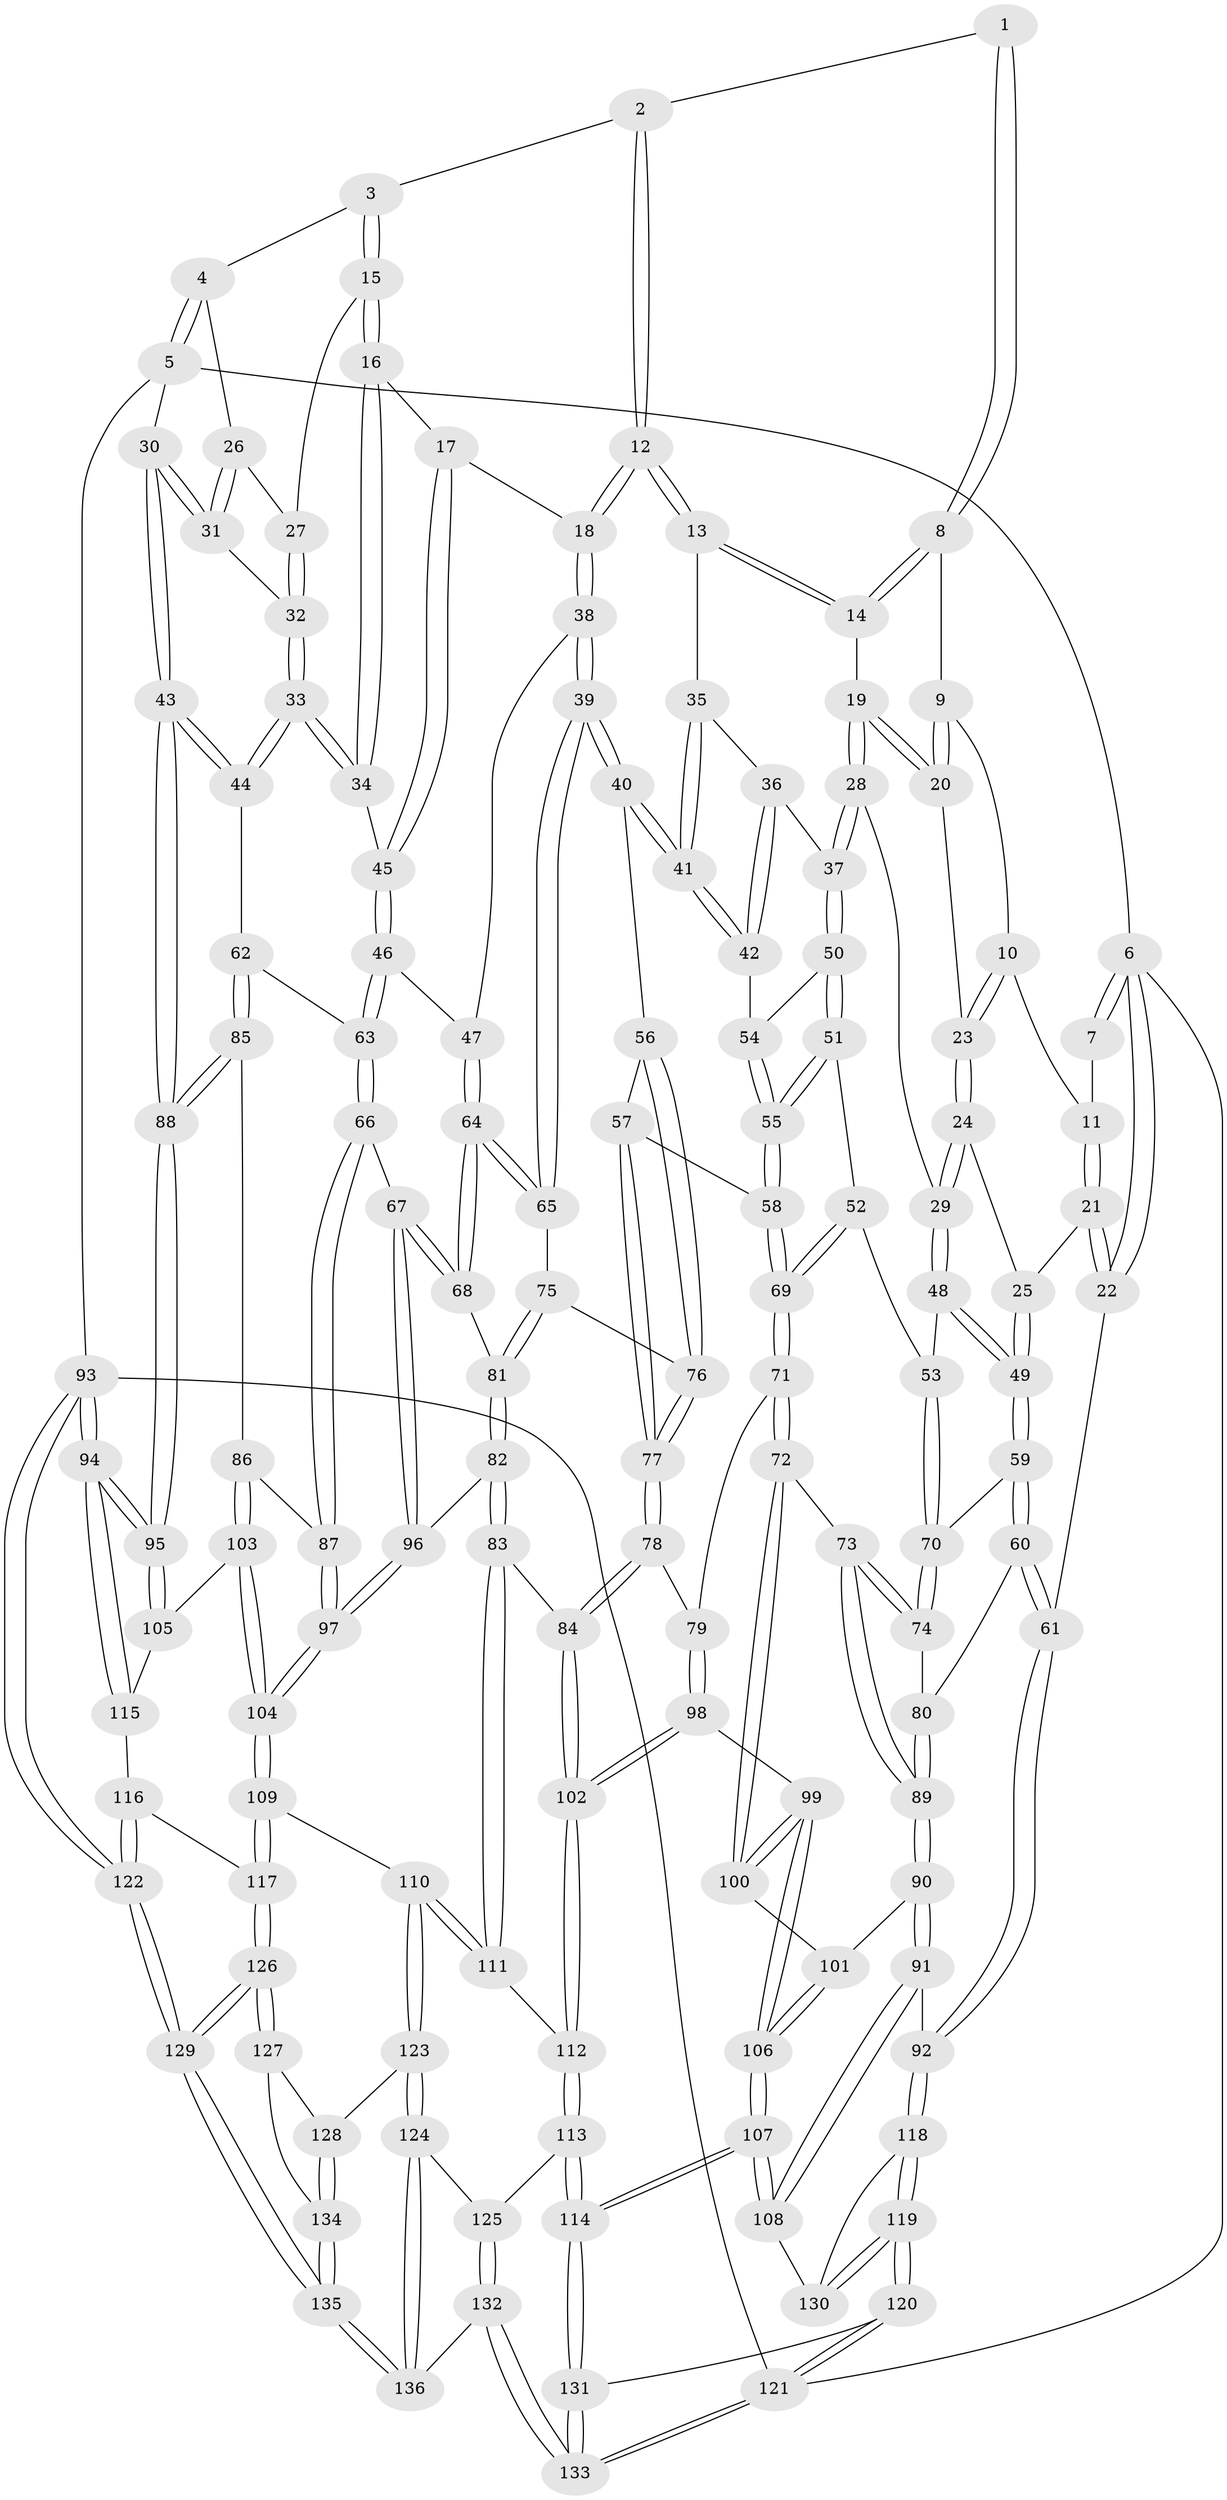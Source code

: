 // Generated by graph-tools (version 1.1) at 2025/51/03/09/25 03:51:09]
// undirected, 136 vertices, 337 edges
graph export_dot {
graph [start="1"]
  node [color=gray90,style=filled];
  1 [pos="+0.43033544260987705+0"];
  2 [pos="+0.587688342741627+0"];
  3 [pos="+0.6785584828678811+0"];
  4 [pos="+1+0"];
  5 [pos="+1+0"];
  6 [pos="+0+0"];
  7 [pos="+0+0"];
  8 [pos="+0.36115784071582974+0.028732042372095958"];
  9 [pos="+0.3310080034948029+0.05033261708809451"];
  10 [pos="+0.13627951856093962+0.07419571429240493"];
  11 [pos="+0.11779591767655885+0.06451364691020428"];
  12 [pos="+0.5769101767073174+0.23891796126766804"];
  13 [pos="+0.4589156328336701+0.22726757384943852"];
  14 [pos="+0.44637084575865243+0.2154615126683295"];
  15 [pos="+0.7324012981937014+0.19271664771400016"];
  16 [pos="+0.726127403696309+0.19821179812813855"];
  17 [pos="+0.6137693955624759+0.2420276459426332"];
  18 [pos="+0.5878453120998127+0.24823425675518832"];
  19 [pos="+0.2727230042842087+0.22115688694434715"];
  20 [pos="+0.2614132603946257+0.18739709564454352"];
  21 [pos="+0+0.2523391953754625"];
  22 [pos="+0+0.2934492152038891"];
  23 [pos="+0.18431879602364992+0.16132123858573175"];
  24 [pos="+0.1058546322396445+0.2850437952491295"];
  25 [pos="+0.017563870110230702+0.26986536642164327"];
  26 [pos="+0.7428067967164547+0.18963952201979914"];
  27 [pos="+0.7396663560684094+0.19100422330288275"];
  28 [pos="+0.2497268046804478+0.2972810881316883"];
  29 [pos="+0.16126516485210832+0.31915357257277316"];
  30 [pos="+1+0"];
  31 [pos="+0.9637479845076308+0.17105817520239858"];
  32 [pos="+0.8859681415780131+0.29922538355647316"];
  33 [pos="+0.8615045740148656+0.3684676188038328"];
  34 [pos="+0.8283865530679032+0.3648837337959749"];
  35 [pos="+0.4472051152606165+0.24368679810015623"];
  36 [pos="+0.37904912598390883+0.310914076523842"];
  37 [pos="+0.3061678374031449+0.3423479869642573"];
  38 [pos="+0.5949756480346133+0.34360574039610275"];
  39 [pos="+0.5368345263544535+0.42070826047145216"];
  40 [pos="+0.4521184774826757+0.4136384187989587"];
  41 [pos="+0.4431478770617087+0.40670226803128356"];
  42 [pos="+0.42361892131194473+0.40037554816983084"];
  43 [pos="+1+0.40103258575638023"];
  44 [pos="+0.8981119035008839+0.4165542567332474"];
  45 [pos="+0.8184852905931553+0.36732390839678875"];
  46 [pos="+0.7380648280520208+0.40577603381501703"];
  47 [pos="+0.6703931699907105+0.40089557731478653"];
  48 [pos="+0.16319448476452852+0.41350545786344767"];
  49 [pos="+0.11220793528100066+0.4577745766356953"];
  50 [pos="+0.3090785040978076+0.36735964728209075"];
  51 [pos="+0.300373962137406+0.42446087903315255"];
  52 [pos="+0.21164633366605018+0.44117955649156254"];
  53 [pos="+0.20565680527745084+0.4408358600821002"];
  54 [pos="+0.40895500604472595+0.4031196727945839"];
  55 [pos="+0.3294758858764128+0.47448316280332586"];
  56 [pos="+0.4165233675041643+0.47152426675785647"];
  57 [pos="+0.34467348946099263+0.484776277717975"];
  58 [pos="+0.3319703566955717+0.4835462653415164"];
  59 [pos="+0.10253247703357457+0.46838725754626337"];
  60 [pos="+0.048343934425666334+0.5066457038683938"];
  61 [pos="+0+0.5106278514939194"];
  62 [pos="+0.8766351140171854+0.5074970772002257"];
  63 [pos="+0.7599954678809998+0.5074655236691569"];
  64 [pos="+0.667321933618875+0.5358813697178706"];
  65 [pos="+0.5368558517084292+0.42277079606163553"];
  66 [pos="+0.6970384045792892+0.56245537435694"];
  67 [pos="+0.6933682240280392+0.5632507426557882"];
  68 [pos="+0.6683437087341194+0.5408436660612065"];
  69 [pos="+0.29515237531908206+0.5662740828021743"];
  70 [pos="+0.19934705293946303+0.5234032035891977"];
  71 [pos="+0.294869954638545+0.5672695887313407"];
  72 [pos="+0.2714456110602087+0.5792317896639001"];
  73 [pos="+0.2547538983287468+0.5782226127868855"];
  74 [pos="+0.2060904177214466+0.5450349820428215"];
  75 [pos="+0.5208422259315086+0.5164995965334656"];
  76 [pos="+0.46031453734620176+0.5285905992676385"];
  77 [pos="+0.4359662154023736+0.5502689576844277"];
  78 [pos="+0.4045090932206772+0.6153751967839546"];
  79 [pos="+0.353327485221038+0.6012202703347346"];
  80 [pos="+0.11194219818331971+0.5601132032849698"];
  81 [pos="+0.5453069002546163+0.5533275442899851"];
  82 [pos="+0.5332769927577136+0.6633402792756998"];
  83 [pos="+0.5296345571882377+0.672815390549483"];
  84 [pos="+0.4291000872684497+0.6488997237492227"];
  85 [pos="+0.8813039001730543+0.525445108419818"];
  86 [pos="+0.8494673668654258+0.6203138851874338"];
  87 [pos="+0.8075766981470954+0.6122620237914519"];
  88 [pos="+1+0.6494615432159672"];
  89 [pos="+0.14055377506013159+0.6620744360788159"];
  90 [pos="+0.14040701539171674+0.6625255436260394"];
  91 [pos="+0+0.6847324547084652"];
  92 [pos="+0+0.6377608568762113"];
  93 [pos="+1+1"];
  94 [pos="+1+1"];
  95 [pos="+1+0.9015516146009983"];
  96 [pos="+0.6879304694969278+0.5834196088794642"];
  97 [pos="+0.6944140228525799+0.6900407923829754"];
  98 [pos="+0.3202605700440228+0.7109325883124228"];
  99 [pos="+0.28000824405976804+0.7131742132363699"];
  100 [pos="+0.26875592017299865+0.6551348736351116"];
  101 [pos="+0.15519426013708598+0.689744038707324"];
  102 [pos="+0.3766015385947606+0.7295113049015924"];
  103 [pos="+0.8622188702366856+0.6633985241704847"];
  104 [pos="+0.6902395661882709+0.7253381861366451"];
  105 [pos="+0.8909600620981118+0.6978003978504965"];
  106 [pos="+0.19834026169589297+0.8083589431344651"];
  107 [pos="+0.1920747116979045+0.8526178304006515"];
  108 [pos="+0.14514109881251488+0.8309450386809369"];
  109 [pos="+0.6779661137924637+0.7479082263477203"];
  110 [pos="+0.5683170910797044+0.7502298643834097"];
  111 [pos="+0.5535699691092092+0.7247789206120533"];
  112 [pos="+0.381567250848579+0.748870292568112"];
  113 [pos="+0.38852775871336787+0.8414446268828861"];
  114 [pos="+0.2092892705565385+0.9033161312875849"];
  115 [pos="+0.7898108308520241+0.7748209116497432"];
  116 [pos="+0.7798183251613576+0.7764664074672532"];
  117 [pos="+0.702555662817559+0.7780759208943885"];
  118 [pos="+0+0.7128707170888043"];
  119 [pos="+0+0.8752266193350496"];
  120 [pos="+0+0.9422143925781287"];
  121 [pos="+0+1"];
  122 [pos="+1+1"];
  123 [pos="+0.5127956675620354+0.8526021504138104"];
  124 [pos="+0.4976082432627241+0.8592324893645548"];
  125 [pos="+0.4368819705880473+0.8553818685886471"];
  126 [pos="+0.7398949755500581+0.9584543439845093"];
  127 [pos="+0.6016388669778205+0.9048408649674851"];
  128 [pos="+0.5223874070360622+0.8605446560910266"];
  129 [pos="+1+1"];
  130 [pos="+0.10725343282222989+0.8296303624145005"];
  131 [pos="+0.2084552950127683+0.9066493427817176"];
  132 [pos="+0.32362267280632934+1"];
  133 [pos="+0.2366247706786083+1"];
  134 [pos="+0.5736846708995605+1"];
  135 [pos="+0.6140374007421427+1"];
  136 [pos="+0.4518921165787841+1"];
  1 -- 2;
  1 -- 8;
  1 -- 8;
  2 -- 3;
  2 -- 12;
  2 -- 12;
  3 -- 4;
  3 -- 15;
  3 -- 15;
  4 -- 5;
  4 -- 5;
  4 -- 26;
  5 -- 6;
  5 -- 30;
  5 -- 93;
  6 -- 7;
  6 -- 7;
  6 -- 22;
  6 -- 22;
  6 -- 121;
  7 -- 11;
  8 -- 9;
  8 -- 14;
  8 -- 14;
  9 -- 10;
  9 -- 20;
  9 -- 20;
  10 -- 11;
  10 -- 23;
  10 -- 23;
  11 -- 21;
  11 -- 21;
  12 -- 13;
  12 -- 13;
  12 -- 18;
  12 -- 18;
  13 -- 14;
  13 -- 14;
  13 -- 35;
  14 -- 19;
  15 -- 16;
  15 -- 16;
  15 -- 27;
  16 -- 17;
  16 -- 34;
  16 -- 34;
  17 -- 18;
  17 -- 45;
  17 -- 45;
  18 -- 38;
  18 -- 38;
  19 -- 20;
  19 -- 20;
  19 -- 28;
  19 -- 28;
  20 -- 23;
  21 -- 22;
  21 -- 22;
  21 -- 25;
  22 -- 61;
  23 -- 24;
  23 -- 24;
  24 -- 25;
  24 -- 29;
  24 -- 29;
  25 -- 49;
  25 -- 49;
  26 -- 27;
  26 -- 31;
  26 -- 31;
  27 -- 32;
  27 -- 32;
  28 -- 29;
  28 -- 37;
  28 -- 37;
  29 -- 48;
  29 -- 48;
  30 -- 31;
  30 -- 31;
  30 -- 43;
  30 -- 43;
  31 -- 32;
  32 -- 33;
  32 -- 33;
  33 -- 34;
  33 -- 34;
  33 -- 44;
  33 -- 44;
  34 -- 45;
  35 -- 36;
  35 -- 41;
  35 -- 41;
  36 -- 37;
  36 -- 42;
  36 -- 42;
  37 -- 50;
  37 -- 50;
  38 -- 39;
  38 -- 39;
  38 -- 47;
  39 -- 40;
  39 -- 40;
  39 -- 65;
  39 -- 65;
  40 -- 41;
  40 -- 41;
  40 -- 56;
  41 -- 42;
  41 -- 42;
  42 -- 54;
  43 -- 44;
  43 -- 44;
  43 -- 88;
  43 -- 88;
  44 -- 62;
  45 -- 46;
  45 -- 46;
  46 -- 47;
  46 -- 63;
  46 -- 63;
  47 -- 64;
  47 -- 64;
  48 -- 49;
  48 -- 49;
  48 -- 53;
  49 -- 59;
  49 -- 59;
  50 -- 51;
  50 -- 51;
  50 -- 54;
  51 -- 52;
  51 -- 55;
  51 -- 55;
  52 -- 53;
  52 -- 69;
  52 -- 69;
  53 -- 70;
  53 -- 70;
  54 -- 55;
  54 -- 55;
  55 -- 58;
  55 -- 58;
  56 -- 57;
  56 -- 76;
  56 -- 76;
  57 -- 58;
  57 -- 77;
  57 -- 77;
  58 -- 69;
  58 -- 69;
  59 -- 60;
  59 -- 60;
  59 -- 70;
  60 -- 61;
  60 -- 61;
  60 -- 80;
  61 -- 92;
  61 -- 92;
  62 -- 63;
  62 -- 85;
  62 -- 85;
  63 -- 66;
  63 -- 66;
  64 -- 65;
  64 -- 65;
  64 -- 68;
  64 -- 68;
  65 -- 75;
  66 -- 67;
  66 -- 87;
  66 -- 87;
  67 -- 68;
  67 -- 68;
  67 -- 96;
  67 -- 96;
  68 -- 81;
  69 -- 71;
  69 -- 71;
  70 -- 74;
  70 -- 74;
  71 -- 72;
  71 -- 72;
  71 -- 79;
  72 -- 73;
  72 -- 100;
  72 -- 100;
  73 -- 74;
  73 -- 74;
  73 -- 89;
  73 -- 89;
  74 -- 80;
  75 -- 76;
  75 -- 81;
  75 -- 81;
  76 -- 77;
  76 -- 77;
  77 -- 78;
  77 -- 78;
  78 -- 79;
  78 -- 84;
  78 -- 84;
  79 -- 98;
  79 -- 98;
  80 -- 89;
  80 -- 89;
  81 -- 82;
  81 -- 82;
  82 -- 83;
  82 -- 83;
  82 -- 96;
  83 -- 84;
  83 -- 111;
  83 -- 111;
  84 -- 102;
  84 -- 102;
  85 -- 86;
  85 -- 88;
  85 -- 88;
  86 -- 87;
  86 -- 103;
  86 -- 103;
  87 -- 97;
  87 -- 97;
  88 -- 95;
  88 -- 95;
  89 -- 90;
  89 -- 90;
  90 -- 91;
  90 -- 91;
  90 -- 101;
  91 -- 92;
  91 -- 108;
  91 -- 108;
  92 -- 118;
  92 -- 118;
  93 -- 94;
  93 -- 94;
  93 -- 122;
  93 -- 122;
  93 -- 121;
  94 -- 95;
  94 -- 95;
  94 -- 115;
  94 -- 115;
  95 -- 105;
  95 -- 105;
  96 -- 97;
  96 -- 97;
  97 -- 104;
  97 -- 104;
  98 -- 99;
  98 -- 102;
  98 -- 102;
  99 -- 100;
  99 -- 100;
  99 -- 106;
  99 -- 106;
  100 -- 101;
  101 -- 106;
  101 -- 106;
  102 -- 112;
  102 -- 112;
  103 -- 104;
  103 -- 104;
  103 -- 105;
  104 -- 109;
  104 -- 109;
  105 -- 115;
  106 -- 107;
  106 -- 107;
  107 -- 108;
  107 -- 108;
  107 -- 114;
  107 -- 114;
  108 -- 130;
  109 -- 110;
  109 -- 117;
  109 -- 117;
  110 -- 111;
  110 -- 111;
  110 -- 123;
  110 -- 123;
  111 -- 112;
  112 -- 113;
  112 -- 113;
  113 -- 114;
  113 -- 114;
  113 -- 125;
  114 -- 131;
  114 -- 131;
  115 -- 116;
  116 -- 117;
  116 -- 122;
  116 -- 122;
  117 -- 126;
  117 -- 126;
  118 -- 119;
  118 -- 119;
  118 -- 130;
  119 -- 120;
  119 -- 120;
  119 -- 130;
  119 -- 130;
  120 -- 121;
  120 -- 121;
  120 -- 131;
  121 -- 133;
  121 -- 133;
  122 -- 129;
  122 -- 129;
  123 -- 124;
  123 -- 124;
  123 -- 128;
  124 -- 125;
  124 -- 136;
  124 -- 136;
  125 -- 132;
  125 -- 132;
  126 -- 127;
  126 -- 127;
  126 -- 129;
  126 -- 129;
  127 -- 128;
  127 -- 134;
  128 -- 134;
  128 -- 134;
  129 -- 135;
  129 -- 135;
  131 -- 133;
  131 -- 133;
  132 -- 133;
  132 -- 133;
  132 -- 136;
  134 -- 135;
  134 -- 135;
  135 -- 136;
  135 -- 136;
}
